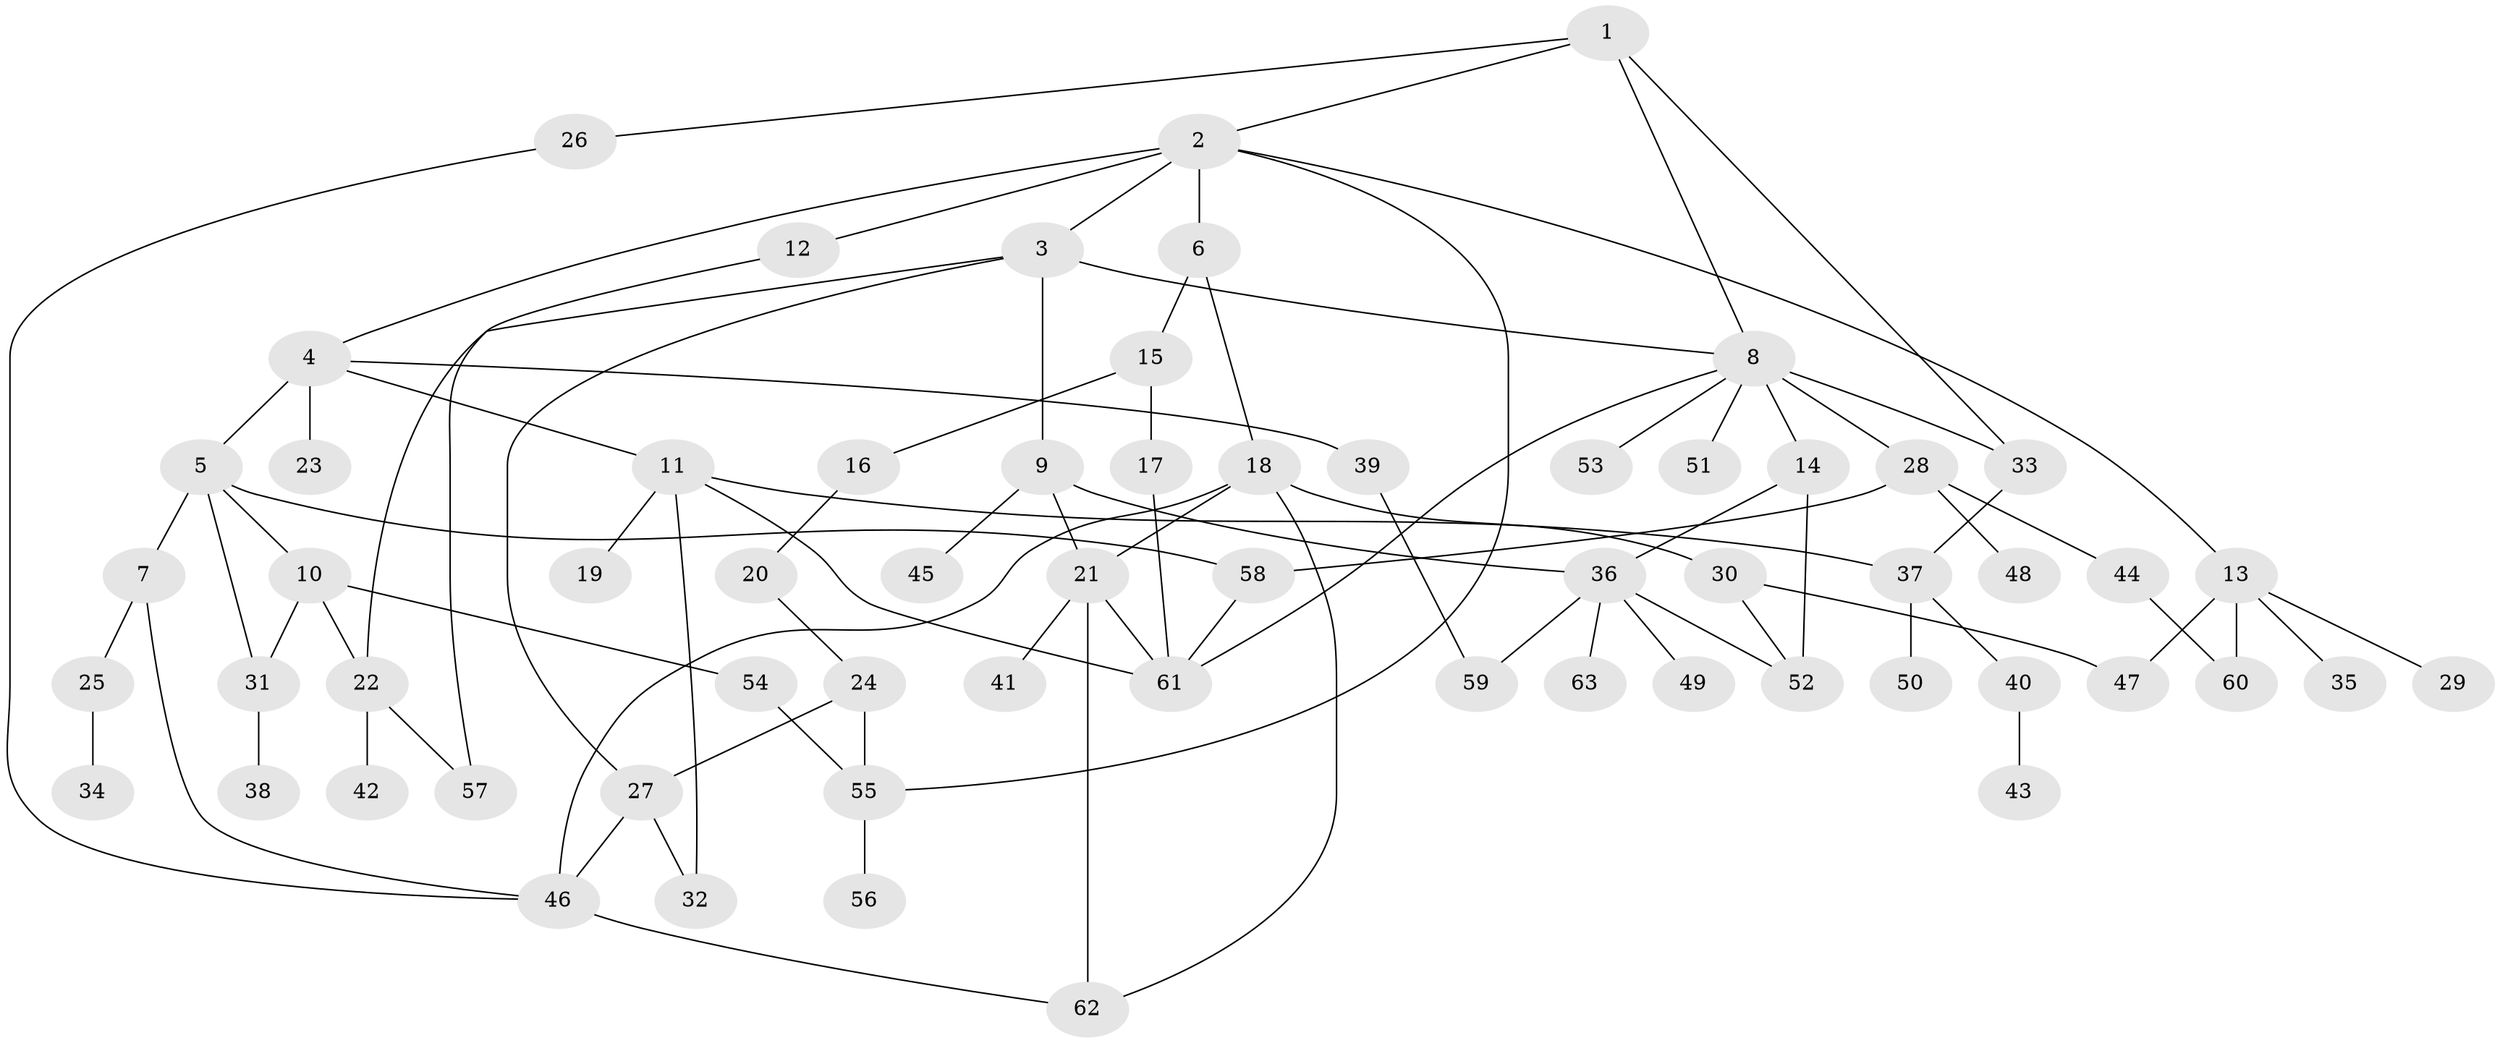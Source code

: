 // coarse degree distribution, {5: 0.04, 18: 0.04, 9: 0.04, 3: 0.16, 2: 0.28, 4: 0.04, 1: 0.4}
// Generated by graph-tools (version 1.1) at 2025/17/03/04/25 18:17:06]
// undirected, 63 vertices, 89 edges
graph export_dot {
graph [start="1"]
  node [color=gray90,style=filled];
  1;
  2;
  3;
  4;
  5;
  6;
  7;
  8;
  9;
  10;
  11;
  12;
  13;
  14;
  15;
  16;
  17;
  18;
  19;
  20;
  21;
  22;
  23;
  24;
  25;
  26;
  27;
  28;
  29;
  30;
  31;
  32;
  33;
  34;
  35;
  36;
  37;
  38;
  39;
  40;
  41;
  42;
  43;
  44;
  45;
  46;
  47;
  48;
  49;
  50;
  51;
  52;
  53;
  54;
  55;
  56;
  57;
  58;
  59;
  60;
  61;
  62;
  63;
  1 -- 2;
  1 -- 26;
  1 -- 33;
  1 -- 8;
  2 -- 3;
  2 -- 4;
  2 -- 6;
  2 -- 12;
  2 -- 13;
  2 -- 55;
  3 -- 8;
  3 -- 9;
  3 -- 27;
  3 -- 22;
  4 -- 5;
  4 -- 11;
  4 -- 23;
  4 -- 39;
  5 -- 7;
  5 -- 10;
  5 -- 31;
  5 -- 58;
  6 -- 15;
  6 -- 18;
  7 -- 25;
  7 -- 46;
  8 -- 14;
  8 -- 28;
  8 -- 33;
  8 -- 51;
  8 -- 53;
  8 -- 61;
  9 -- 45;
  9 -- 21;
  9 -- 36;
  10 -- 22;
  10 -- 54;
  10 -- 31;
  11 -- 19;
  11 -- 32;
  11 -- 37;
  11 -- 61;
  12 -- 57;
  13 -- 29;
  13 -- 35;
  13 -- 47;
  13 -- 60;
  14 -- 36;
  14 -- 52;
  15 -- 16;
  15 -- 17;
  16 -- 20;
  17 -- 61;
  18 -- 21;
  18 -- 30;
  18 -- 46;
  18 -- 62;
  20 -- 24;
  21 -- 41;
  21 -- 62;
  21 -- 61;
  22 -- 42;
  22 -- 57;
  24 -- 27;
  24 -- 55;
  25 -- 34;
  26 -- 46;
  27 -- 46;
  27 -- 32;
  28 -- 44;
  28 -- 48;
  28 -- 58;
  30 -- 52;
  30 -- 47;
  31 -- 38;
  33 -- 37;
  36 -- 49;
  36 -- 63;
  36 -- 59;
  36 -- 52;
  37 -- 40;
  37 -- 50;
  39 -- 59;
  40 -- 43;
  44 -- 60;
  46 -- 62;
  54 -- 55;
  55 -- 56;
  58 -- 61;
}
